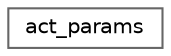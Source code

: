 digraph "Graphical Class Hierarchy"
{
 // LATEX_PDF_SIZE
  bgcolor="transparent";
  edge [fontname=Helvetica,fontsize=10,labelfontname=Helvetica,labelfontsize=10];
  node [fontname=Helvetica,fontsize=10,shape=box,height=0.2,width=0.4];
  rankdir="LR";
  Node0 [id="Node000000",label="act_params",height=0.2,width=0.4,color="grey40", fillcolor="white", style="filled",URL="$structact__params.html",tooltip="min/max activation"];
}
